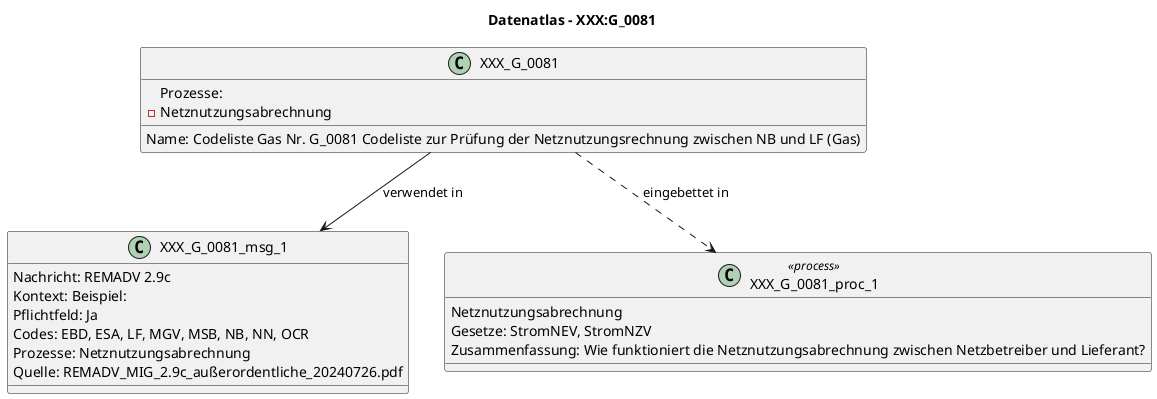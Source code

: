 @startuml
title Datenatlas – XXX:G_0081
class XXX_G_0081 {
  Name: Codeliste Gas Nr. G_0081 Codeliste zur Prüfung der Netznutzungsrechnung zwischen NB und LF (Gas)
  Prozesse:
    - Netznutzungsabrechnung
}
class XXX_G_0081_msg_1 {
  Nachricht: REMADV 2.9c
  Kontext: Beispiel:
  Pflichtfeld: Ja
  Codes: EBD, ESA, LF, MGV, MSB, NB, NN, OCR
  Prozesse: Netznutzungsabrechnung
  Quelle: REMADV_MIG_2.9c_außerordentliche_20240726.pdf
}
XXX_G_0081 --> XXX_G_0081_msg_1 : verwendet in
class XXX_G_0081_proc_1 <<process>> {
  Netznutzungsabrechnung
  Gesetze: StromNEV, StromNZV
  Zusammenfassung: Wie funktioniert die Netznutzungsabrechnung zwischen Netzbetreiber und Lieferant?
}
XXX_G_0081 ..> XXX_G_0081_proc_1 : eingebettet in
@enduml